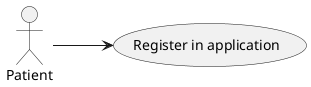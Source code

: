 ﻿@startuml
left to right direction

actor "Patient" as user
usecase "Register in application" as goal

user --> goal

@enduml